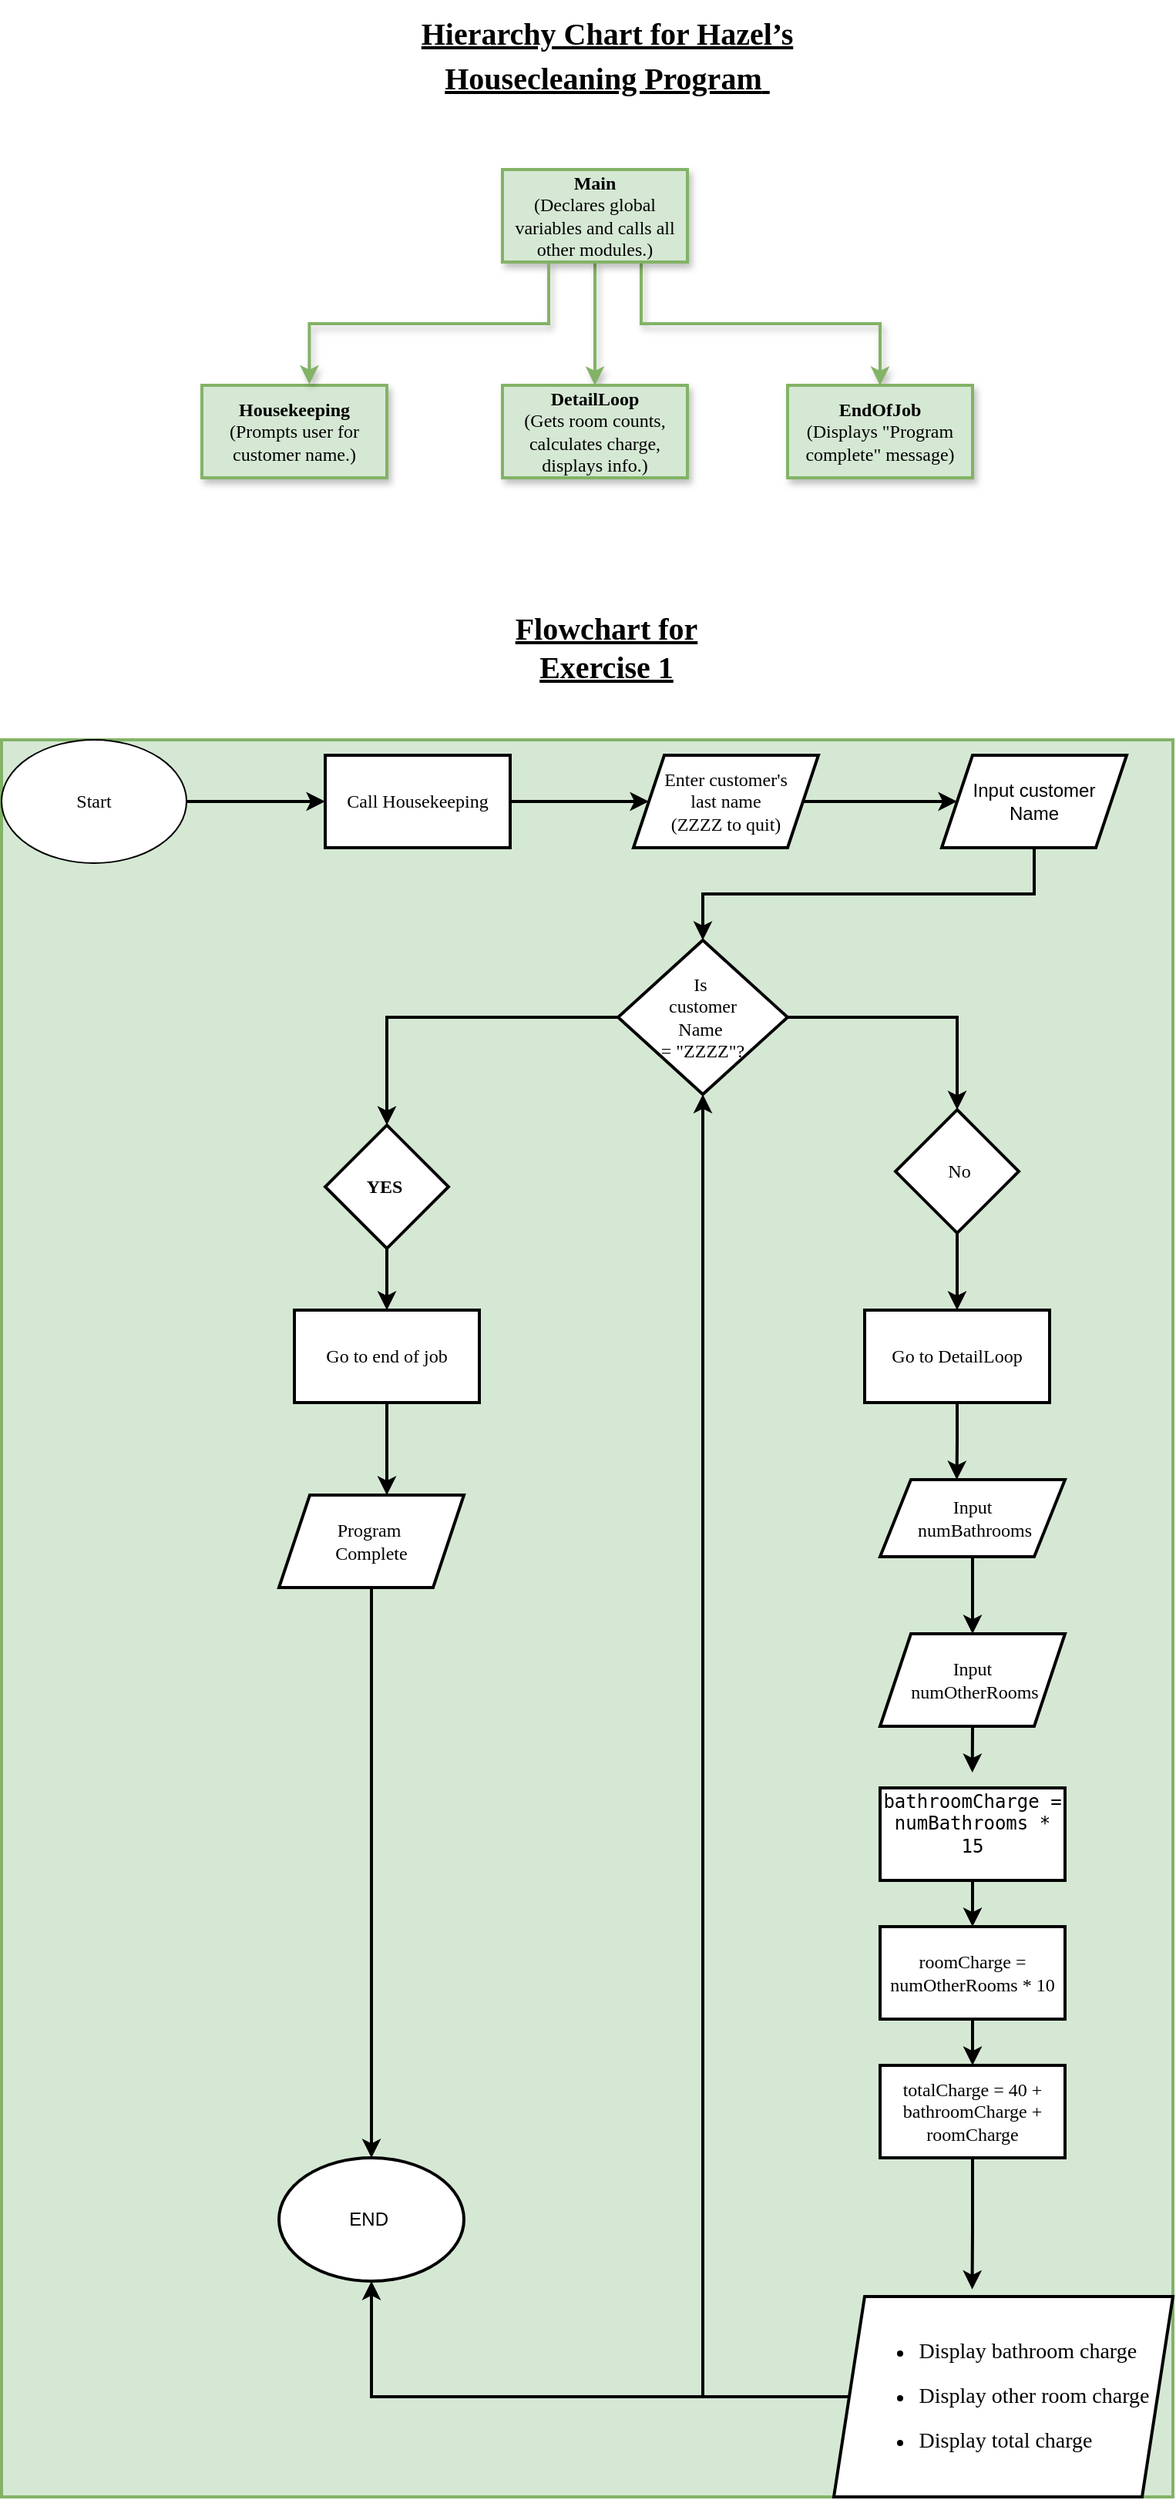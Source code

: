 <mxfile version="27.0.9">
  <diagram name="Page-1" id="S9w-gTFfcgbTOL_b_bOv">
    <mxGraphModel dx="1310" dy="860" grid="1" gridSize="10" guides="1" tooltips="1" connect="1" arrows="1" fold="1" page="1" pageScale="1" pageWidth="850" pageHeight="1100" math="0" shadow="0">
      <root>
        <mxCell id="0" />
        <mxCell id="1" parent="0" />
        <mxCell id="k9VUNzc_FfO6bgr2ZHkn-11" value="" style="group;fontFamily=Times New Roman;fontSize=12;labelBackgroundColor=none;labelBorderColor=none;whiteSpace=wrap;" vertex="1" connectable="0" parent="1">
          <mxGeometry x="175" y="110" width="500" height="200" as="geometry" />
        </mxCell>
        <mxCell id="k9VUNzc_FfO6bgr2ZHkn-7" style="edgeStyle=orthogonalEdgeStyle;rounded=0;orthogonalLoop=1;jettySize=auto;html=1;entryX=0.5;entryY=0;entryDx=0;entryDy=0;fillColor=#d5e8d4;strokeColor=#82b366;strokeWidth=2;shadow=1;fontFamily=Times New Roman;fontSize=12;labelBackgroundColor=none;labelBorderColor=none;" edge="1" parent="k9VUNzc_FfO6bgr2ZHkn-11" source="k9VUNzc_FfO6bgr2ZHkn-3" target="k9VUNzc_FfO6bgr2ZHkn-5">
          <mxGeometry relative="1" as="geometry" />
        </mxCell>
        <mxCell id="k9VUNzc_FfO6bgr2ZHkn-9" style="edgeStyle=orthogonalEdgeStyle;rounded=0;orthogonalLoop=1;jettySize=auto;html=1;exitX=0.75;exitY=1;exitDx=0;exitDy=0;fillColor=#d5e8d4;strokeColor=#82b366;strokeWidth=2;shadow=1;fontFamily=Times New Roman;fontSize=12;labelBackgroundColor=none;labelBorderColor=none;" edge="1" parent="k9VUNzc_FfO6bgr2ZHkn-11" source="k9VUNzc_FfO6bgr2ZHkn-3" target="k9VUNzc_FfO6bgr2ZHkn-6">
          <mxGeometry relative="1" as="geometry" />
        </mxCell>
        <mxCell id="k9VUNzc_FfO6bgr2ZHkn-3" value="&lt;b&gt;Main&lt;/b&gt;&lt;div&gt;(Declares global variables and calls all other modules.)&lt;/div&gt;" style="rounded=0;whiteSpace=wrap;html=1;fillColor=#d5e8d4;strokeColor=#82b366;strokeWidth=2;shadow=1;fontFamily=Times New Roman;fontSize=12;labelBackgroundColor=none;labelBorderColor=none;" vertex="1" parent="k9VUNzc_FfO6bgr2ZHkn-11">
          <mxGeometry x="195" width="120" height="60" as="geometry" />
        </mxCell>
        <mxCell id="k9VUNzc_FfO6bgr2ZHkn-4" value="&lt;b&gt;Housekeeping&lt;/b&gt;&lt;div&gt;(Prompts user for customer name.)&lt;/div&gt;" style="rounded=0;whiteSpace=wrap;html=1;fillColor=#d5e8d4;strokeColor=#82b366;strokeWidth=2;shadow=1;fontFamily=Times New Roman;fontSize=12;labelBackgroundColor=none;labelBorderColor=none;" vertex="1" parent="k9VUNzc_FfO6bgr2ZHkn-11">
          <mxGeometry y="140" width="120" height="60" as="geometry" />
        </mxCell>
        <mxCell id="k9VUNzc_FfO6bgr2ZHkn-5" value="&lt;b&gt;DetailLoop&lt;/b&gt;&lt;div&gt;(Gets room counts, calculates charge, displays info.)&lt;/div&gt;" style="rounded=0;whiteSpace=wrap;html=1;fillColor=#d5e8d4;strokeColor=#82b366;strokeWidth=2;shadow=1;fontFamily=Times New Roman;fontSize=12;labelBackgroundColor=none;labelBorderColor=none;" vertex="1" parent="k9VUNzc_FfO6bgr2ZHkn-11">
          <mxGeometry x="195" y="140" width="120" height="60" as="geometry" />
        </mxCell>
        <mxCell id="k9VUNzc_FfO6bgr2ZHkn-6" value="&lt;b&gt;EndOfJob&lt;/b&gt;&lt;div&gt;(Displays &quot;Program complete&quot; message)&lt;/div&gt;" style="rounded=0;whiteSpace=wrap;html=1;fillColor=#d5e8d4;strokeColor=#82b366;strokeWidth=2;shadow=1;fontFamily=Times New Roman;fontSize=12;labelBackgroundColor=none;labelBorderColor=none;" vertex="1" parent="k9VUNzc_FfO6bgr2ZHkn-11">
          <mxGeometry x="380" y="140" width="120" height="60" as="geometry" />
        </mxCell>
        <mxCell id="k9VUNzc_FfO6bgr2ZHkn-8" style="edgeStyle=orthogonalEdgeStyle;rounded=0;orthogonalLoop=1;jettySize=auto;html=1;exitX=0.25;exitY=1;exitDx=0;exitDy=0;entryX=0.581;entryY=-0.012;entryDx=0;entryDy=0;entryPerimeter=0;fillColor=#d5e8d4;strokeColor=#82b366;strokeWidth=2;shadow=1;fontFamily=Times New Roman;fontSize=12;labelBackgroundColor=none;labelBorderColor=none;" edge="1" parent="k9VUNzc_FfO6bgr2ZHkn-11" source="k9VUNzc_FfO6bgr2ZHkn-3" target="k9VUNzc_FfO6bgr2ZHkn-4">
          <mxGeometry relative="1" as="geometry" />
        </mxCell>
        <mxCell id="k9VUNzc_FfO6bgr2ZHkn-12" value="&lt;h1 style=&quot;margin-top: 0px;&quot;&gt;&lt;font face=&quot;Times New Roman&quot; style=&quot;font-size: 20px;&quot;&gt;&lt;u&gt;&lt;span style=&quot;background-color: transparent; color: light-dark(rgb(0, 0, 0), rgb(255, 255, 255));&quot;&gt;Hierarchy Chart for Hazel’s Housecleaning Program&lt;/span&gt;&lt;span style=&quot;background-color: transparent; color: light-dark(rgb(0, 0, 0), rgb(255, 255, 255));&quot;&gt;&amp;nbsp;&lt;/span&gt;&lt;/u&gt;&lt;/font&gt;&lt;/h1&gt;" style="text;html=1;whiteSpace=wrap;overflow=hidden;rounded=0;align=center;" vertex="1" parent="1">
          <mxGeometry x="277.5" width="320" height="120" as="geometry" />
        </mxCell>
        <mxCell id="k9VUNzc_FfO6bgr2ZHkn-13" value="&lt;h2&gt;&lt;font style=&quot;font-size: 20px;&quot; face=&quot;Times New Roman&quot;&gt;&lt;u&gt;Flowchart for Exercise 1&lt;/u&gt;&lt;/font&gt;&lt;/h2&gt;" style="text;html=1;align=center;verticalAlign=middle;whiteSpace=wrap;rounded=0;" vertex="1" parent="1">
          <mxGeometry x="360" y="400" width="155" height="40" as="geometry" />
        </mxCell>
        <mxCell id="k9VUNzc_FfO6bgr2ZHkn-68" value="" style="group;fillColor=#d5e8d4;strokeColor=#82b366;strokeWidth=2;fontStyle=1;fontSize=13;" vertex="1" connectable="0" parent="1">
          <mxGeometry x="45" y="480" width="760" height="1140" as="geometry" />
        </mxCell>
        <mxCell id="k9VUNzc_FfO6bgr2ZHkn-15" value="&lt;font face=&quot;Times New Roman&quot;&gt;Start&lt;/font&gt;" style="ellipse;whiteSpace=wrap;html=1;" vertex="1" parent="k9VUNzc_FfO6bgr2ZHkn-68">
          <mxGeometry width="120" height="80" as="geometry" />
        </mxCell>
        <mxCell id="k9VUNzc_FfO6bgr2ZHkn-67" value="" style="group;strokeWidth=2;" vertex="1" connectable="0" parent="k9VUNzc_FfO6bgr2ZHkn-68">
          <mxGeometry x="180" y="10" width="580" height="1130" as="geometry" />
        </mxCell>
        <mxCell id="k9VUNzc_FfO6bgr2ZHkn-45" style="edgeStyle=orthogonalEdgeStyle;rounded=0;orthogonalLoop=1;jettySize=auto;html=1;exitX=1;exitY=0.5;exitDx=0;exitDy=0;strokeWidth=2;" edge="1" parent="k9VUNzc_FfO6bgr2ZHkn-67" source="k9VUNzc_FfO6bgr2ZHkn-16" target="k9VUNzc_FfO6bgr2ZHkn-17">
          <mxGeometry relative="1" as="geometry" />
        </mxCell>
        <mxCell id="k9VUNzc_FfO6bgr2ZHkn-16" value="&lt;font face=&quot;Times New Roman&quot;&gt;Call Housekeeping&lt;/font&gt;" style="rounded=0;whiteSpace=wrap;html=1;strokeWidth=2;" vertex="1" parent="k9VUNzc_FfO6bgr2ZHkn-67">
          <mxGeometry x="30" width="120" height="60" as="geometry" />
        </mxCell>
        <mxCell id="k9VUNzc_FfO6bgr2ZHkn-46" style="edgeStyle=orthogonalEdgeStyle;rounded=0;orthogonalLoop=1;jettySize=auto;html=1;exitX=1;exitY=0.5;exitDx=0;exitDy=0;strokeWidth=2;" edge="1" parent="k9VUNzc_FfO6bgr2ZHkn-67" source="k9VUNzc_FfO6bgr2ZHkn-17" target="k9VUNzc_FfO6bgr2ZHkn-18">
          <mxGeometry relative="1" as="geometry" />
        </mxCell>
        <mxCell id="k9VUNzc_FfO6bgr2ZHkn-17" value="&lt;font face=&quot;Times New Roman&quot;&gt;Enter customer&#39;s&lt;/font&gt;&lt;div&gt;&lt;font face=&quot;Times New Roman&quot;&gt;&amp;nbsp;last name&amp;nbsp;&lt;/font&gt;&lt;/div&gt;&lt;div&gt;&lt;font face=&quot;Times New Roman&quot;&gt;(ZZZZ to quit)&lt;/font&gt;&lt;/div&gt;" style="shape=parallelogram;perimeter=parallelogramPerimeter;whiteSpace=wrap;html=1;fixedSize=1;strokeWidth=2;" vertex="1" parent="k9VUNzc_FfO6bgr2ZHkn-67">
          <mxGeometry x="230" width="120" height="60" as="geometry" />
        </mxCell>
        <mxCell id="k9VUNzc_FfO6bgr2ZHkn-47" style="edgeStyle=orthogonalEdgeStyle;rounded=0;orthogonalLoop=1;jettySize=auto;html=1;exitX=0.5;exitY=1;exitDx=0;exitDy=0;strokeWidth=2;" edge="1" parent="k9VUNzc_FfO6bgr2ZHkn-67" source="k9VUNzc_FfO6bgr2ZHkn-18" target="k9VUNzc_FfO6bgr2ZHkn-19">
          <mxGeometry relative="1" as="geometry" />
        </mxCell>
        <mxCell id="k9VUNzc_FfO6bgr2ZHkn-18" value="Input custom&lt;span style=&quot;background-color: transparent; color: light-dark(rgb(0, 0, 0), rgb(255, 255, 255));&quot;&gt;e&lt;/span&gt;&lt;span style=&quot;background-color: transparent; color: light-dark(rgb(0, 0, 0), rgb(255, 255, 255));&quot;&gt;r&lt;/span&gt;&lt;div&gt;&lt;span style=&quot;background-color: transparent; color: light-dark(rgb(0, 0, 0), rgb(255, 255, 255));&quot;&gt;Name&lt;/span&gt;&lt;/div&gt;" style="shape=parallelogram;perimeter=parallelogramPerimeter;whiteSpace=wrap;html=1;fixedSize=1;strokeWidth=2;" vertex="1" parent="k9VUNzc_FfO6bgr2ZHkn-67">
          <mxGeometry x="430" width="120" height="60" as="geometry" />
        </mxCell>
        <mxCell id="k9VUNzc_FfO6bgr2ZHkn-48" style="edgeStyle=orthogonalEdgeStyle;rounded=0;orthogonalLoop=1;jettySize=auto;html=1;exitX=0;exitY=0.5;exitDx=0;exitDy=0;entryX=0.5;entryY=0;entryDx=0;entryDy=0;strokeWidth=2;" edge="1" parent="k9VUNzc_FfO6bgr2ZHkn-67" source="k9VUNzc_FfO6bgr2ZHkn-19" target="k9VUNzc_FfO6bgr2ZHkn-20">
          <mxGeometry relative="1" as="geometry" />
        </mxCell>
        <mxCell id="k9VUNzc_FfO6bgr2ZHkn-49" style="edgeStyle=orthogonalEdgeStyle;rounded=0;orthogonalLoop=1;jettySize=auto;html=1;exitX=1;exitY=0.5;exitDx=0;exitDy=0;entryX=0.5;entryY=0;entryDx=0;entryDy=0;strokeWidth=2;" edge="1" parent="k9VUNzc_FfO6bgr2ZHkn-67" source="k9VUNzc_FfO6bgr2ZHkn-19" target="k9VUNzc_FfO6bgr2ZHkn-24">
          <mxGeometry relative="1" as="geometry" />
        </mxCell>
        <mxCell id="k9VUNzc_FfO6bgr2ZHkn-19" value="&lt;font face=&quot;Times New Roman&quot;&gt;Is&amp;nbsp;&lt;/font&gt;&lt;div&gt;&lt;font face=&quot;Times New Roman&quot;&gt;customer&lt;/font&gt;&lt;div&gt;&lt;font face=&quot;Times New Roman&quot;&gt;Name&amp;nbsp;&lt;/font&gt;&lt;/div&gt;&lt;div&gt;&lt;font face=&quot;Times New Roman&quot;&gt;= &quot;ZZZZ&quot;?&lt;/font&gt;&lt;/div&gt;&lt;/div&gt;" style="rhombus;whiteSpace=wrap;html=1;strokeWidth=2;" vertex="1" parent="k9VUNzc_FfO6bgr2ZHkn-67">
          <mxGeometry x="220" y="120" width="110" height="100" as="geometry" />
        </mxCell>
        <mxCell id="k9VUNzc_FfO6bgr2ZHkn-64" style="edgeStyle=orthogonalEdgeStyle;rounded=0;orthogonalLoop=1;jettySize=auto;html=1;exitX=0.5;exitY=1;exitDx=0;exitDy=0;entryX=0.5;entryY=0;entryDx=0;entryDy=0;strokeWidth=2;" edge="1" parent="k9VUNzc_FfO6bgr2ZHkn-67" source="k9VUNzc_FfO6bgr2ZHkn-20" target="k9VUNzc_FfO6bgr2ZHkn-28">
          <mxGeometry relative="1" as="geometry" />
        </mxCell>
        <mxCell id="k9VUNzc_FfO6bgr2ZHkn-20" value="&lt;font face=&quot;Times New Roman&quot;&gt;&lt;strong data-end=&quot;1322&quot; data-start=&quot;1315&quot;&gt;YES&lt;/strong&gt;&amp;nbsp;&lt;/font&gt;" style="rhombus;whiteSpace=wrap;html=1;strokeWidth=2;" vertex="1" parent="k9VUNzc_FfO6bgr2ZHkn-67">
          <mxGeometry x="30" y="240" width="80" height="80" as="geometry" />
        </mxCell>
        <mxCell id="k9VUNzc_FfO6bgr2ZHkn-51" style="edgeStyle=orthogonalEdgeStyle;rounded=0;orthogonalLoop=1;jettySize=auto;html=1;exitX=0.5;exitY=1;exitDx=0;exitDy=0;entryX=0.5;entryY=0;entryDx=0;entryDy=0;strokeWidth=2;" edge="1" parent="k9VUNzc_FfO6bgr2ZHkn-67" source="k9VUNzc_FfO6bgr2ZHkn-24" target="k9VUNzc_FfO6bgr2ZHkn-29">
          <mxGeometry relative="1" as="geometry" />
        </mxCell>
        <mxCell id="k9VUNzc_FfO6bgr2ZHkn-24" value="&lt;code data-end=&quot;1374&quot; data-start=&quot;1362&quot;&gt;&lt;font face=&quot;Times New Roman&quot;&gt;&amp;nbsp;No&lt;/font&gt;&lt;/code&gt;" style="rhombus;whiteSpace=wrap;html=1;strokeWidth=2;" vertex="1" parent="k9VUNzc_FfO6bgr2ZHkn-67">
          <mxGeometry x="400" y="230" width="80" height="80" as="geometry" />
        </mxCell>
        <mxCell id="k9VUNzc_FfO6bgr2ZHkn-65" style="edgeStyle=orthogonalEdgeStyle;rounded=0;orthogonalLoop=1;jettySize=auto;html=1;exitX=0.5;exitY=1;exitDx=0;exitDy=0;strokeWidth=2;" edge="1" parent="k9VUNzc_FfO6bgr2ZHkn-67" source="k9VUNzc_FfO6bgr2ZHkn-28">
          <mxGeometry relative="1" as="geometry">
            <mxPoint x="70" y="480" as="targetPoint" />
          </mxGeometry>
        </mxCell>
        <mxCell id="k9VUNzc_FfO6bgr2ZHkn-28" value="&lt;font face=&quot;Times New Roman&quot;&gt;Go to&amp;nbsp;&lt;span style=&quot;background-color: transparent; color: light-dark(rgb(0, 0, 0), rgb(255, 255, 255));&quot;&gt;end of job&lt;/span&gt;&lt;/font&gt;" style="rounded=0;whiteSpace=wrap;html=1;strokeWidth=2;" vertex="1" parent="k9VUNzc_FfO6bgr2ZHkn-67">
          <mxGeometry x="10" y="360" width="120" height="60" as="geometry" />
        </mxCell>
        <mxCell id="k9VUNzc_FfO6bgr2ZHkn-29" value="&lt;font face=&quot;Times New Roman&quot;&gt;Go to&amp;nbsp;DetailLoop&lt;/font&gt;" style="rounded=0;whiteSpace=wrap;html=1;strokeWidth=2;" vertex="1" parent="k9VUNzc_FfO6bgr2ZHkn-67">
          <mxGeometry x="380" y="360" width="120" height="60" as="geometry" />
        </mxCell>
        <mxCell id="k9VUNzc_FfO6bgr2ZHkn-56" style="edgeStyle=orthogonalEdgeStyle;rounded=0;orthogonalLoop=1;jettySize=auto;html=1;exitX=0.5;exitY=1;exitDx=0;exitDy=0;entryX=0.5;entryY=0;entryDx=0;entryDy=0;strokeWidth=2;" edge="1" parent="k9VUNzc_FfO6bgr2ZHkn-67" source="k9VUNzc_FfO6bgr2ZHkn-31" target="k9VUNzc_FfO6bgr2ZHkn-32">
          <mxGeometry relative="1" as="geometry" />
        </mxCell>
        <mxCell id="k9VUNzc_FfO6bgr2ZHkn-31" value="&lt;font face=&quot;Times New Roman&quot;&gt;&lt;br&gt;Inpu&lt;span style=&quot;background-color: transparent; color: light-dark(rgb(0, 0, 0), rgb(255, 255, 255));&quot;&gt;t&lt;/span&gt;&lt;/font&gt;&lt;div&gt;&lt;span style=&quot;background-color: transparent; color: light-dark(rgb(0, 0, 0), rgb(255, 255, 255));&quot;&gt;&lt;font face=&quot;Times New Roman&quot;&gt;&amp;nbsp;numBathrooms&lt;/font&gt;&lt;/span&gt;&lt;div&gt;&lt;br&gt;&lt;/div&gt;&lt;/div&gt;" style="shape=parallelogram;perimeter=parallelogramPerimeter;whiteSpace=wrap;html=1;fixedSize=1;strokeWidth=2;" vertex="1" parent="k9VUNzc_FfO6bgr2ZHkn-67">
          <mxGeometry x="390" y="470" width="120" height="50" as="geometry" />
        </mxCell>
        <mxCell id="k9VUNzc_FfO6bgr2ZHkn-57" style="edgeStyle=orthogonalEdgeStyle;rounded=0;orthogonalLoop=1;jettySize=auto;html=1;exitX=0.5;exitY=1;exitDx=0;exitDy=0;strokeWidth=2;" edge="1" parent="k9VUNzc_FfO6bgr2ZHkn-67" source="k9VUNzc_FfO6bgr2ZHkn-32">
          <mxGeometry relative="1" as="geometry">
            <mxPoint x="449.857" y="660" as="targetPoint" />
          </mxGeometry>
        </mxCell>
        <mxCell id="k9VUNzc_FfO6bgr2ZHkn-32" value="&lt;font face=&quot;Times New Roman&quot;&gt;Input&lt;/font&gt;&lt;div&gt;&lt;font face=&quot;Times New Roman&quot;&gt;&amp;nbsp;numOtherRooms&lt;/font&gt;&lt;/div&gt;" style="shape=parallelogram;perimeter=parallelogramPerimeter;whiteSpace=wrap;html=1;fixedSize=1;strokeWidth=2;" vertex="1" parent="k9VUNzc_FfO6bgr2ZHkn-67">
          <mxGeometry x="390" y="570" width="120" height="60" as="geometry" />
        </mxCell>
        <mxCell id="k9VUNzc_FfO6bgr2ZHkn-58" style="edgeStyle=orthogonalEdgeStyle;rounded=0;orthogonalLoop=1;jettySize=auto;html=1;exitX=0.5;exitY=1;exitDx=0;exitDy=0;entryX=0.5;entryY=0;entryDx=0;entryDy=0;strokeWidth=2;" edge="1" parent="k9VUNzc_FfO6bgr2ZHkn-67" source="k9VUNzc_FfO6bgr2ZHkn-33" target="k9VUNzc_FfO6bgr2ZHkn-34">
          <mxGeometry relative="1" as="geometry" />
        </mxCell>
        <mxCell id="k9VUNzc_FfO6bgr2ZHkn-33" value="&lt;div&gt;&lt;code data-end=&quot;1566&quot; data-start=&quot;1530&quot;&gt;&lt;font face=&quot;Times New Roman&quot;&gt;&lt;br&gt;&lt;/font&gt;&lt;/code&gt;&lt;/div&gt;&lt;font face=&quot;Times New Roman&quot;&gt;&lt;code data-end=&quot;1566&quot; data-start=&quot;1530&quot;&gt;bathroomCharge = numBathrooms * 15&lt;/code&gt;&lt;br data-end=&quot;1569&quot; data-start=&quot;1566&quot;&gt;&lt;br data-end=&quot;1605&quot; data-start=&quot;1602&quot;&gt;&lt;/font&gt;&lt;div&gt;&lt;br&gt;&lt;/div&gt;" style="rounded=0;whiteSpace=wrap;html=1;strokeWidth=2;" vertex="1" parent="k9VUNzc_FfO6bgr2ZHkn-67">
          <mxGeometry x="390" y="670" width="120" height="60" as="geometry" />
        </mxCell>
        <mxCell id="k9VUNzc_FfO6bgr2ZHkn-59" style="edgeStyle=orthogonalEdgeStyle;rounded=0;orthogonalLoop=1;jettySize=auto;html=1;exitX=0.5;exitY=1;exitDx=0;exitDy=0;entryX=0.5;entryY=0;entryDx=0;entryDy=0;strokeWidth=2;" edge="1" parent="k9VUNzc_FfO6bgr2ZHkn-67" source="k9VUNzc_FfO6bgr2ZHkn-34" target="k9VUNzc_FfO6bgr2ZHkn-35">
          <mxGeometry relative="1" as="geometry" />
        </mxCell>
        <mxCell id="k9VUNzc_FfO6bgr2ZHkn-34" value="&lt;font face=&quot;Times New Roman&quot;&gt;roomCharge&amp;nbsp;= numOtherRooms * 10&lt;/font&gt;" style="rounded=0;whiteSpace=wrap;html=1;strokeWidth=2;" vertex="1" parent="k9VUNzc_FfO6bgr2ZHkn-67">
          <mxGeometry x="390" y="760" width="120" height="60" as="geometry" />
        </mxCell>
        <mxCell id="k9VUNzc_FfO6bgr2ZHkn-35" value="&lt;font face=&quot;Times New Roman&quot;&gt;totalCharge = 40 + bathroomCharge + roomCharge&lt;/font&gt;" style="rounded=0;whiteSpace=wrap;html=1;strokeWidth=2;" vertex="1" parent="k9VUNzc_FfO6bgr2ZHkn-67">
          <mxGeometry x="390" y="850" width="120" height="60" as="geometry" />
        </mxCell>
        <mxCell id="k9VUNzc_FfO6bgr2ZHkn-37" style="edgeStyle=orthogonalEdgeStyle;rounded=0;orthogonalLoop=1;jettySize=auto;html=1;exitX=0.5;exitY=1;exitDx=0;exitDy=0;strokeWidth=2;" edge="1" parent="k9VUNzc_FfO6bgr2ZHkn-67" source="k9VUNzc_FfO6bgr2ZHkn-32" target="k9VUNzc_FfO6bgr2ZHkn-32">
          <mxGeometry relative="1" as="geometry" />
        </mxCell>
        <mxCell id="k9VUNzc_FfO6bgr2ZHkn-40" style="edgeStyle=orthogonalEdgeStyle;rounded=0;orthogonalLoop=1;jettySize=auto;html=1;exitX=1;exitY=0.5;exitDx=0;exitDy=0;strokeWidth=2;" edge="1" parent="k9VUNzc_FfO6bgr2ZHkn-67" source="k9VUNzc_FfO6bgr2ZHkn-38" target="k9VUNzc_FfO6bgr2ZHkn-19">
          <mxGeometry relative="1" as="geometry">
            <mxPoint x="620" y="120" as="targetPoint" />
          </mxGeometry>
        </mxCell>
        <mxCell id="k9VUNzc_FfO6bgr2ZHkn-41" style="edgeStyle=orthogonalEdgeStyle;rounded=0;orthogonalLoop=1;jettySize=auto;html=1;strokeWidth=2;" edge="1" parent="k9VUNzc_FfO6bgr2ZHkn-67" source="k9VUNzc_FfO6bgr2ZHkn-38" target="k9VUNzc_FfO6bgr2ZHkn-43">
          <mxGeometry relative="1" as="geometry">
            <mxPoint x="70" y="1000" as="targetPoint" />
          </mxGeometry>
        </mxCell>
        <mxCell id="k9VUNzc_FfO6bgr2ZHkn-38" value="&lt;ul data-end=&quot;1784&quot; data-start=&quot;1684&quot;&gt;&lt;li data-end=&quot;1707&quot; data-start=&quot;1684&quot;&gt;&lt;p style=&quot;text-align: left;&quot; data-end=&quot;1707&quot; data-start=&quot;1686&quot;&gt;&lt;span style=&quot;background-color: transparent; color: light-dark(rgb(0, 0, 0), rgb(255, 255, 255));&quot;&gt;&lt;font face=&quot;Times New Roman&quot; style=&quot;font-size: 14px;&quot;&gt;Display bathroom charge&lt;/font&gt;&lt;/span&gt;&lt;/p&gt;&lt;/li&gt;&lt;li data-end=&quot;1761&quot; data-start=&quot;1734&quot;&gt;&lt;p style=&quot;text-align: left;&quot; data-end=&quot;1761&quot; data-start=&quot;1736&quot;&gt;&lt;font face=&quot;Times New Roman&quot; style=&quot;font-size: 14px;&quot;&gt;Display other room charge&lt;/font&gt;&lt;/p&gt;&lt;/li&gt;&lt;li data-end=&quot;1761&quot; data-start=&quot;1734&quot;&gt;&lt;p style=&quot;text-align: left;&quot; data-end=&quot;1761&quot; data-start=&quot;1736&quot;&gt;&lt;span style=&quot;background-color: transparent; color: light-dark(rgb(0, 0, 0), rgb(255, 255, 255));&quot;&gt;&lt;font face=&quot;Times New Roman&quot; style=&quot;font-size: 14px;&quot;&gt;Display total charge&lt;/font&gt;&lt;/span&gt;&lt;/p&gt;&lt;/li&gt;&lt;/ul&gt;" style="shape=parallelogram;perimeter=parallelogramPerimeter;whiteSpace=wrap;html=1;fixedSize=1;strokeWidth=2;" vertex="1" parent="k9VUNzc_FfO6bgr2ZHkn-67">
          <mxGeometry x="360" y="1000" width="220" height="130" as="geometry" />
        </mxCell>
        <mxCell id="k9VUNzc_FfO6bgr2ZHkn-66" style="edgeStyle=orthogonalEdgeStyle;rounded=0;orthogonalLoop=1;jettySize=auto;html=1;exitX=0.5;exitY=1;exitDx=0;exitDy=0;strokeWidth=2;" edge="1" parent="k9VUNzc_FfO6bgr2ZHkn-67" source="k9VUNzc_FfO6bgr2ZHkn-39" target="k9VUNzc_FfO6bgr2ZHkn-43">
          <mxGeometry relative="1" as="geometry" />
        </mxCell>
        <mxCell id="k9VUNzc_FfO6bgr2ZHkn-39" value="&lt;font face=&quot;Times New Roman&quot;&gt;Program&amp;nbsp;&lt;/font&gt;&lt;div&gt;&lt;font face=&quot;Times New Roman&quot;&gt;Complete&lt;/font&gt;&lt;/div&gt;" style="shape=parallelogram;perimeter=parallelogramPerimeter;whiteSpace=wrap;html=1;fixedSize=1;strokeWidth=2;" vertex="1" parent="k9VUNzc_FfO6bgr2ZHkn-67">
          <mxGeometry y="480" width="120" height="60" as="geometry" />
        </mxCell>
        <mxCell id="k9VUNzc_FfO6bgr2ZHkn-43" value="END&amp;nbsp;" style="ellipse;whiteSpace=wrap;html=1;strokeWidth=2;" vertex="1" parent="k9VUNzc_FfO6bgr2ZHkn-67">
          <mxGeometry y="910" width="120" height="80" as="geometry" />
        </mxCell>
        <mxCell id="k9VUNzc_FfO6bgr2ZHkn-53" style="edgeStyle=orthogonalEdgeStyle;rounded=0;orthogonalLoop=1;jettySize=auto;html=1;exitX=0.5;exitY=1;exitDx=0;exitDy=0;strokeWidth=2;" edge="1" parent="k9VUNzc_FfO6bgr2ZHkn-67" source="k9VUNzc_FfO6bgr2ZHkn-39" target="k9VUNzc_FfO6bgr2ZHkn-39">
          <mxGeometry relative="1" as="geometry" />
        </mxCell>
        <mxCell id="k9VUNzc_FfO6bgr2ZHkn-55" style="edgeStyle=orthogonalEdgeStyle;rounded=0;orthogonalLoop=1;jettySize=auto;html=1;exitX=0.5;exitY=1;exitDx=0;exitDy=0;entryX=0.415;entryY=0;entryDx=0;entryDy=0;entryPerimeter=0;strokeWidth=2;" edge="1" parent="k9VUNzc_FfO6bgr2ZHkn-67" source="k9VUNzc_FfO6bgr2ZHkn-29" target="k9VUNzc_FfO6bgr2ZHkn-31">
          <mxGeometry relative="1" as="geometry" />
        </mxCell>
        <mxCell id="k9VUNzc_FfO6bgr2ZHkn-60" style="edgeStyle=orthogonalEdgeStyle;rounded=0;orthogonalLoop=1;jettySize=auto;html=1;exitX=0.5;exitY=1;exitDx=0;exitDy=0;entryX=0.408;entryY=-0.036;entryDx=0;entryDy=0;entryPerimeter=0;strokeWidth=2;" edge="1" parent="k9VUNzc_FfO6bgr2ZHkn-67" source="k9VUNzc_FfO6bgr2ZHkn-35" target="k9VUNzc_FfO6bgr2ZHkn-38">
          <mxGeometry relative="1" as="geometry" />
        </mxCell>
        <mxCell id="k9VUNzc_FfO6bgr2ZHkn-44" style="edgeStyle=orthogonalEdgeStyle;rounded=0;orthogonalLoop=1;jettySize=auto;html=1;strokeWidth=2;" edge="1" parent="k9VUNzc_FfO6bgr2ZHkn-68" source="k9VUNzc_FfO6bgr2ZHkn-15" target="k9VUNzc_FfO6bgr2ZHkn-16">
          <mxGeometry relative="1" as="geometry" />
        </mxCell>
      </root>
    </mxGraphModel>
  </diagram>
</mxfile>
